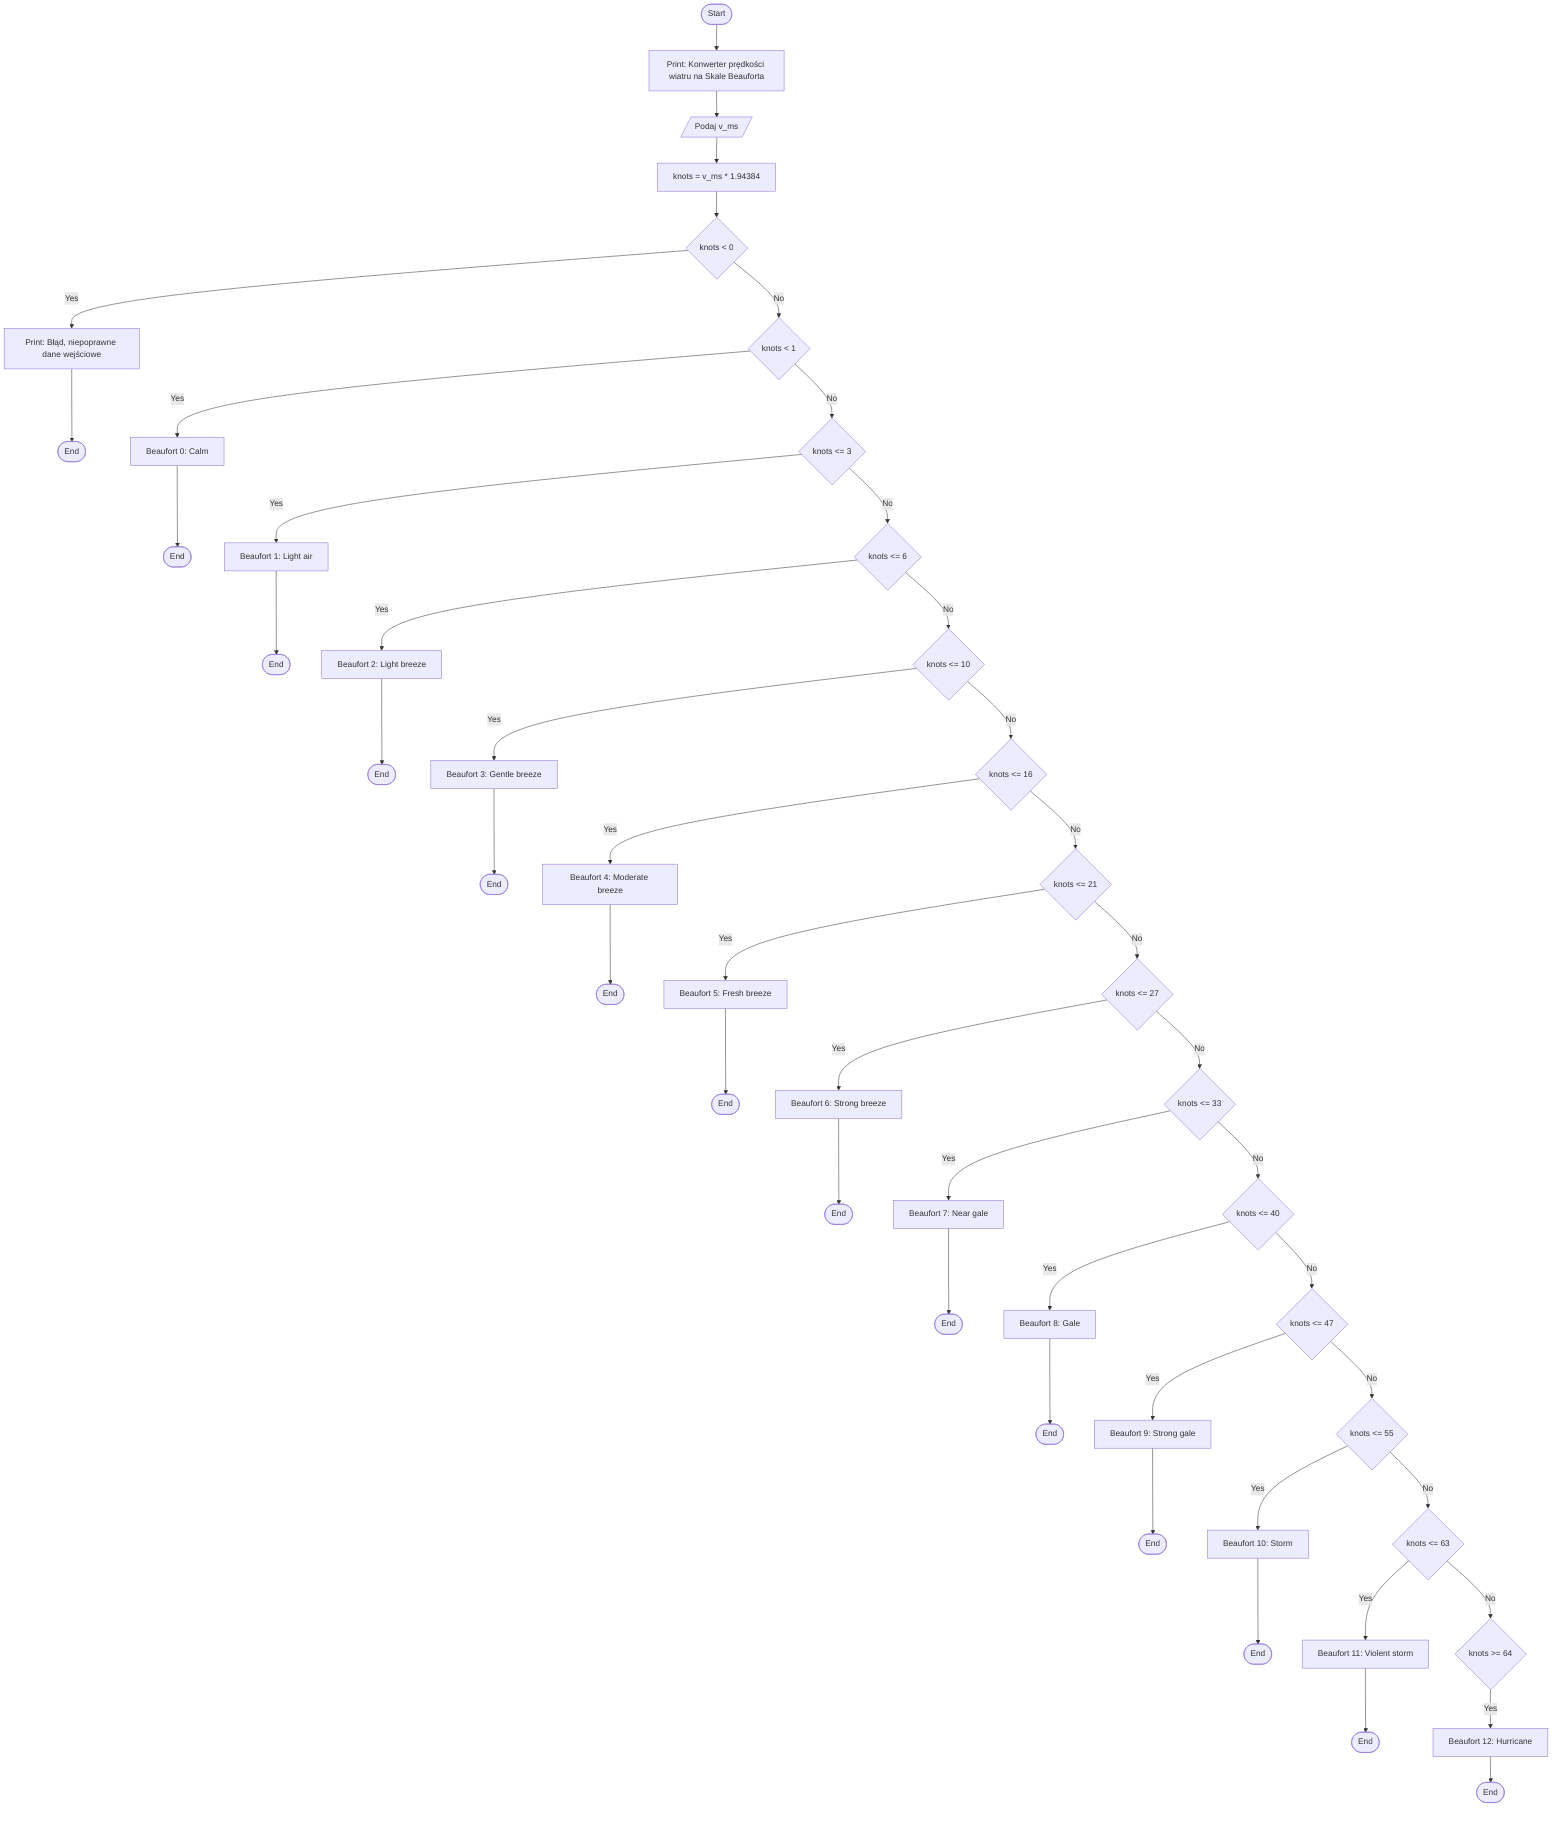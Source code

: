 flowchart TD
    A([Start]) --> B[Print: Konwerter prędkości wiatru na Skale Beauforta]
    B --> C[/Podaj v_ms/]
    C --> D[knots = v_ms * 1.94384]

    D --> E{knots < 0}
    E -->|Yes| Z1[Print: Błąd, niepoprawne dane wejściowe] --> End1([End])
    E -->|No| F{knots < 1}
    
    F -->|Yes| S0[Beaufort 0: Calm] --> End0([End])
    F -->|No| G{knots <= 3}
    
    G -->|Yes| S1[Beaufort 1: Light air] --> End2([End])
    G -->|No| H{knots <= 6}
    
    H -->|Yes| S2[Beaufort 2: Light breeze] --> End3([End])
    H -->|No| I{knots <= 10}
    
    I -->|Yes| S3[Beaufort 3: Gentle breeze] --> End4([End])
    I -->|No| J{knots <= 16}
    
    J -->|Yes| S4[Beaufort 4: Moderate breeze] --> End5([End])
    J -->|No| K{knots <= 21}
    
    K -->|Yes| S5[Beaufort 5: Fresh breeze] --> End6([End])
    K -->|No| L{knots <= 27}
    
    L -->|Yes| S6[Beaufort 6: Strong breeze] --> End7([End])
    L -->|No| M{knots <= 33}
    
    M -->|Yes| S7[Beaufort 7: Near gale] --> End8([End])
    M -->|No| N{knots <= 40}
    
    N -->|Yes| S8[Beaufort 8: Gale] --> End9([End])
    N -->|No| O{knots <= 47}
    
    O -->|Yes| S9[Beaufort 9: Strong gale] --> End10([End])
    O -->|No| P{knots <= 55}
    
    P -->|Yes| S10[Beaufort 10: Storm] --> End11([End])
    P -->|No| Q{knots <= 63}
    
    Q -->|Yes| S11[Beaufort 11: Violent storm] --> End12([End])
    Q -->|No| R{knots >= 64}
    
    R -->|Yes| S12[Beaufort 12: Hurricane] --> End13([End])